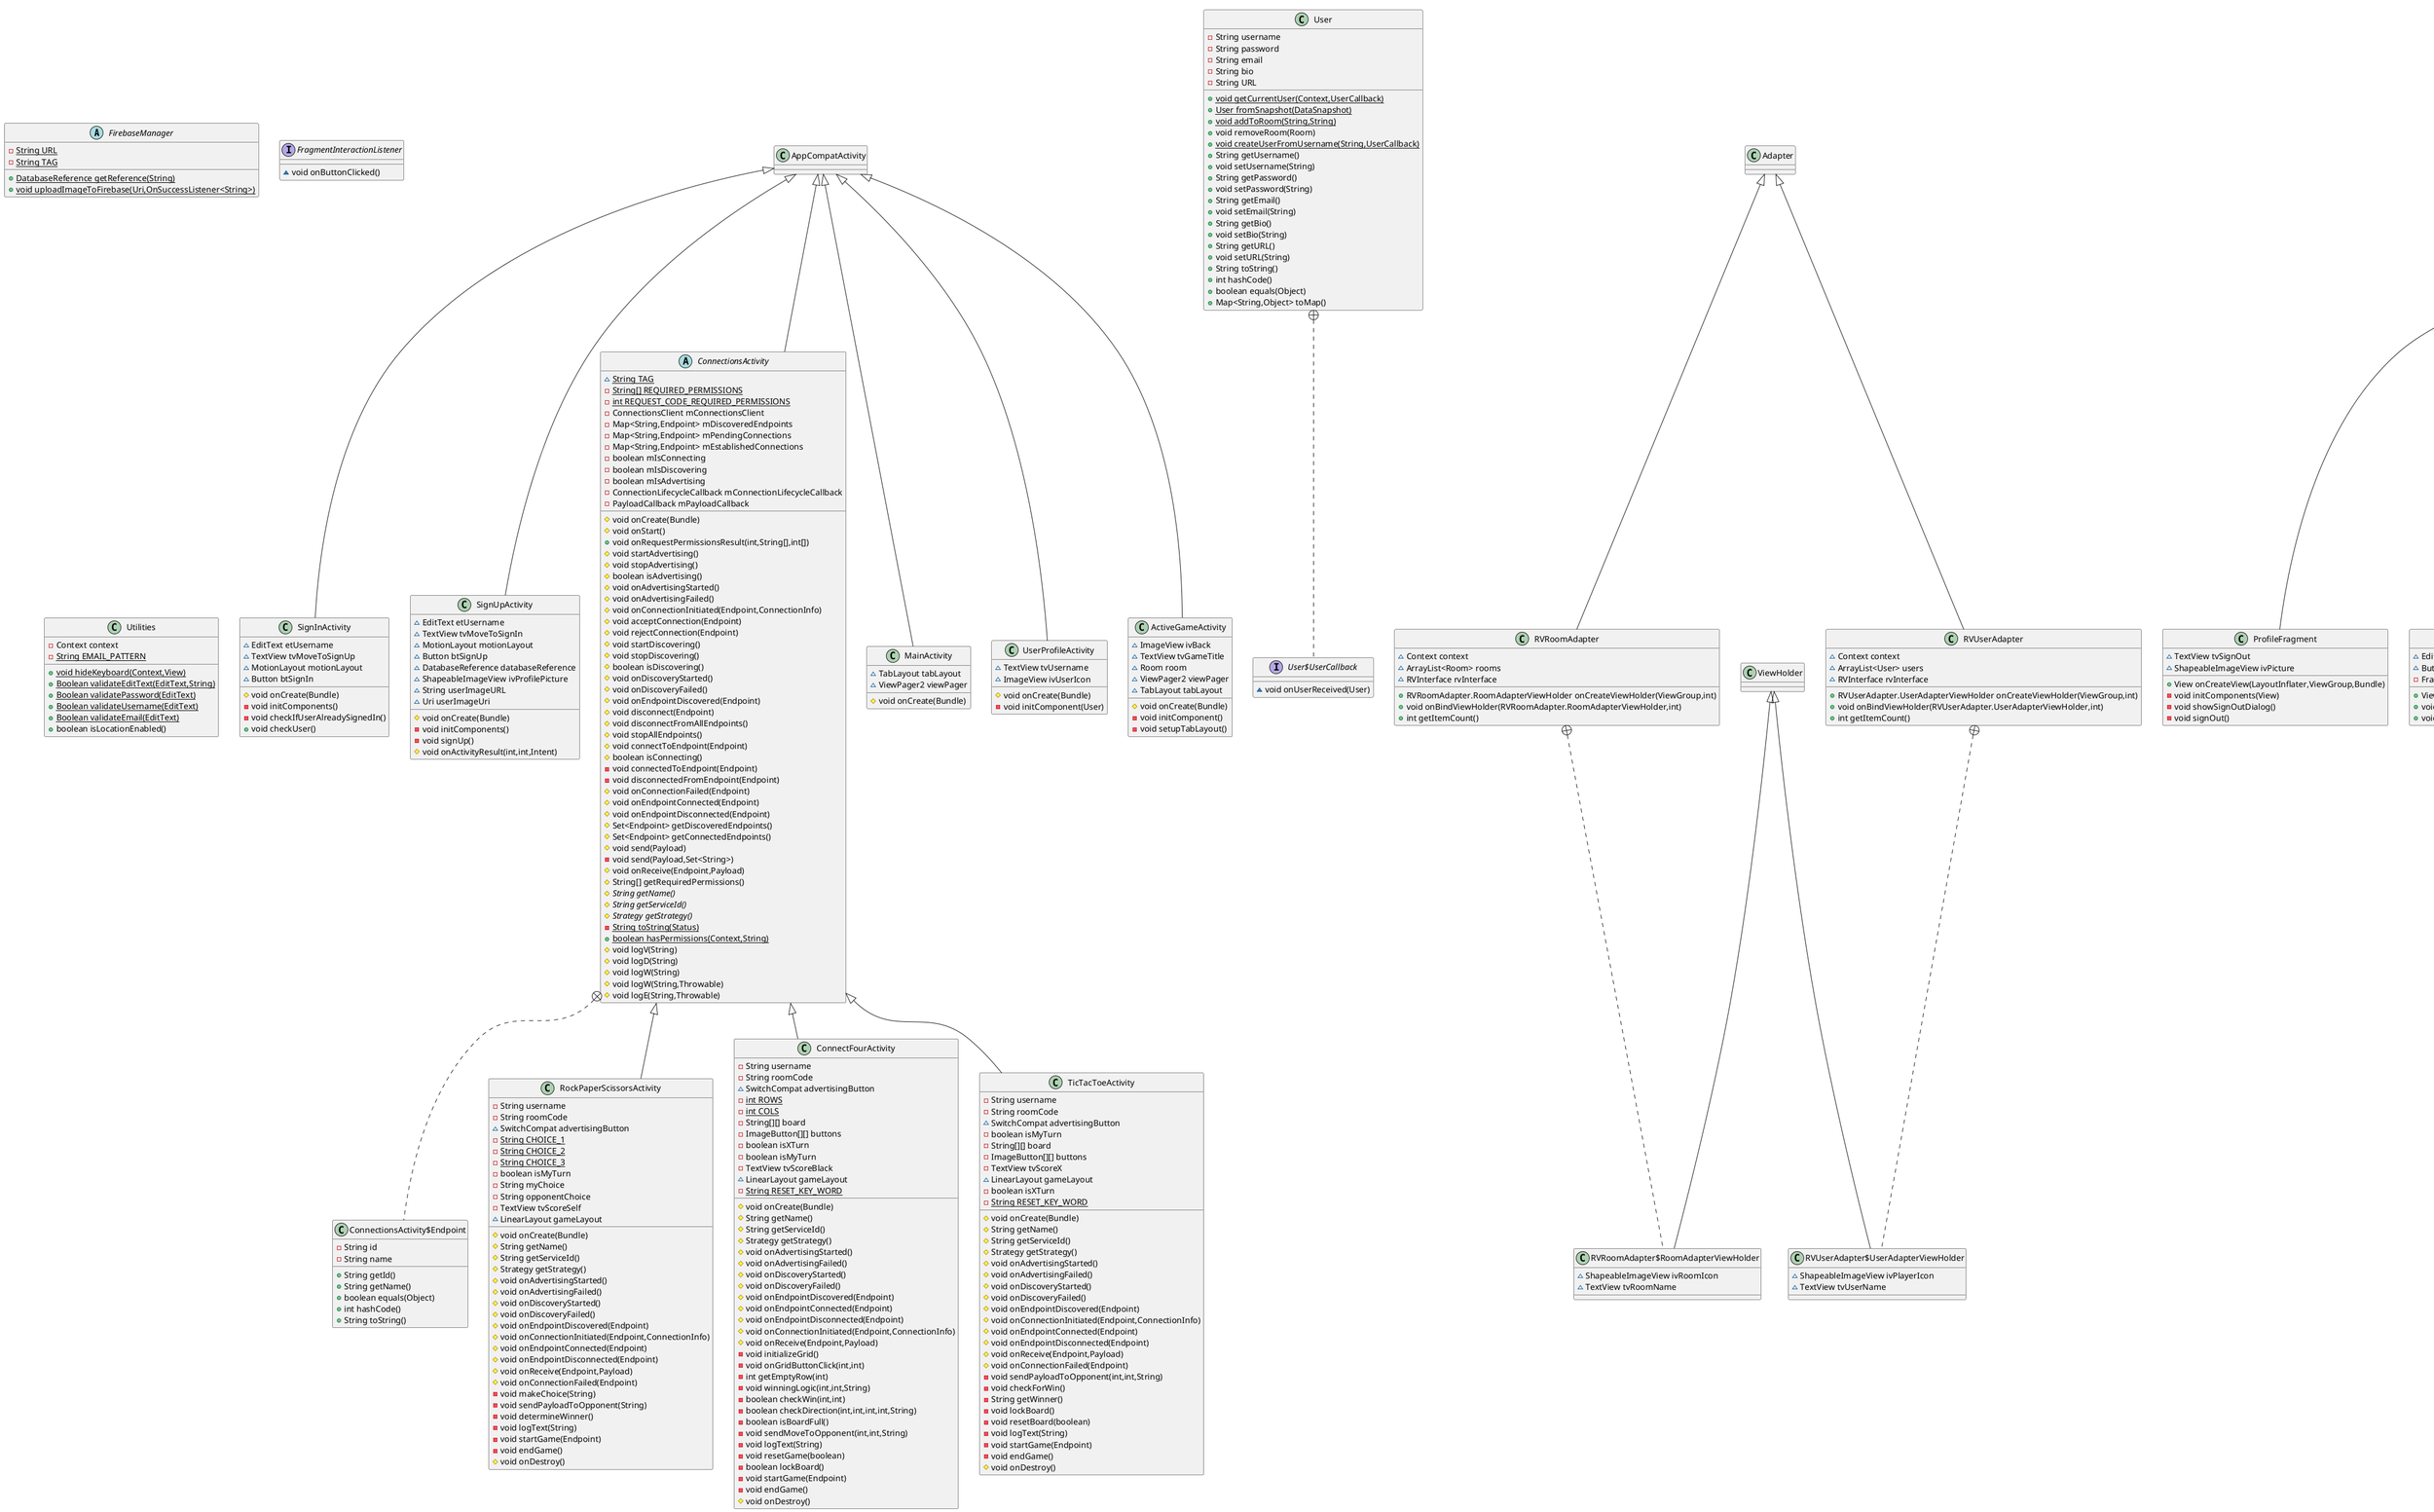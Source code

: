@startuml
abstract class FirebaseManager {
- {static} String URL
- {static} String TAG
+ {static} DatabaseReference getReference(String)
+ {static} void uploadImageToFirebase(Uri,OnSuccessListener<String>)
}


class SignInActivity {
~ EditText etUsername
~ TextView tvMoveToSignUp
~ MotionLayout motionLayout
~ Button btSignIn
# void onCreate(Bundle)
- void initComponents()
- void checkIfUserAlreadySignedIn()
+ void checkUser()
}


class User {
- String username
- String password
- String email
- String bio
- String URL
+ {static} void getCurrentUser(Context,UserCallback)
+ {static} User fromSnapshot(DataSnapshot)
+ {static} void addToRoom(String,String)
+ void removeRoom(Room)
+ {static} void createUserFromUsername(String,UserCallback)
+ String getUsername()
+ void setUsername(String)
+ String getPassword()
+ void setPassword(String)
+ String getEmail()
+ void setEmail(String)
+ String getBio()
+ void setBio(String)
+ String getURL()
+ void setURL(String)
+ String toString()
+ int hashCode()
+ boolean equals(Object)
+ Map<String,Object> toMap()
}


interface User$UserCallback {
~ void onUserReceived(User)
}

class SignUpActivity {
~ EditText etUsername
~ TextView tvMoveToSignIn
~ MotionLayout motionLayout
~ Button btSignUp
~ DatabaseReference databaseReference
~ ShapeableImageView ivProfilePicture
~ String userImageURL
~ Uri userImageUri
# void onCreate(Bundle)
- void initComponents()
- void signUp()
# void onActivityResult(int,int,Intent)
}


class RVRoomAdapter {
~ Context context
~ ArrayList<Room> rooms
~ RVInterface rvInterface
+ RVRoomAdapter.RoomAdapterViewHolder onCreateViewHolder(ViewGroup,int)
+ void onBindViewHolder(RVRoomAdapter.RoomAdapterViewHolder,int)
+ int getItemCount()
}


class RVRoomAdapter$RoomAdapterViewHolder {
~ ShapeableImageView ivRoomIcon
~ TextView tvRoomName
}

abstract class ConnectionsActivity {
~ {static} String TAG
- {static} String[] REQUIRED_PERMISSIONS
- {static} int REQUEST_CODE_REQUIRED_PERMISSIONS
- ConnectionsClient mConnectionsClient
- Map<String,Endpoint> mDiscoveredEndpoints
- Map<String,Endpoint> mPendingConnections
- Map<String,Endpoint> mEstablishedConnections
- boolean mIsConnecting
- boolean mIsDiscovering
- boolean mIsAdvertising
- ConnectionLifecycleCallback mConnectionLifecycleCallback
- PayloadCallback mPayloadCallback
# void onCreate(Bundle)
# void onStart()
+ void onRequestPermissionsResult(int,String[],int[])
# void startAdvertising()
# void stopAdvertising()
# boolean isAdvertising()
# void onAdvertisingStarted()
# void onAdvertisingFailed()
# void onConnectionInitiated(Endpoint,ConnectionInfo)
# void acceptConnection(Endpoint)
# void rejectConnection(Endpoint)
# void startDiscovering()
# void stopDiscovering()
# boolean isDiscovering()
# void onDiscoveryStarted()
# void onDiscoveryFailed()
# void onEndpointDiscovered(Endpoint)
# void disconnect(Endpoint)
# void disconnectFromAllEndpoints()
# void stopAllEndpoints()
# void connectToEndpoint(Endpoint)
# boolean isConnecting()
- void connectedToEndpoint(Endpoint)
- void disconnectedFromEndpoint(Endpoint)
# void onConnectionFailed(Endpoint)
# void onEndpointConnected(Endpoint)
# void onEndpointDisconnected(Endpoint)
# Set<Endpoint> getDiscoveredEndpoints()
# Set<Endpoint> getConnectedEndpoints()
# void send(Payload)
- void send(Payload,Set<String>)
# void onReceive(Endpoint,Payload)
# String[] getRequiredPermissions()
# {abstract}String getName()
# {abstract}String getServiceId()
# {abstract}Strategy getStrategy()
- {static} String toString(Status)
+ {static} boolean hasPermissions(Context,String)
# void logV(String)
# void logD(String)
# void logW(String)
# void logW(String,Throwable)
# void logE(String,Throwable)
}


class ConnectionsActivity$Endpoint {
- String id
- String name
+ String getId()
+ String getName()
+ boolean equals(Object)
+ int hashCode()
+ String toString()
}


class RockPaperScissorsActivity {
- String username
- String roomCode
~ SwitchCompat advertisingButton
- {static} String CHOICE_1
- {static} String CHOICE_2
- {static} String CHOICE_3
- boolean isMyTurn
- String myChoice
- String opponentChoice
- TextView tvScoreSelf
~ LinearLayout gameLayout
# void onCreate(Bundle)
# String getName()
# String getServiceId()
# Strategy getStrategy()
# void onAdvertisingStarted()
# void onAdvertisingFailed()
# void onDiscoveryStarted()
# void onDiscoveryFailed()
# void onEndpointDiscovered(Endpoint)
# void onConnectionInitiated(Endpoint,ConnectionInfo)
# void onEndpointConnected(Endpoint)
# void onEndpointDisconnected(Endpoint)
# void onReceive(Endpoint,Payload)
# void onConnectionFailed(Endpoint)
- void makeChoice(String)
- void sendPayloadToOpponent(String)
- void determineWinner()
- void logText(String)
- void startGame(Endpoint)
- void endGame()
# void onDestroy()
}


interface FragmentInteractionListener {
~ void onButtonClicked()
}

class ProfileFragment {
~ TextView tvSignOut
~ ShapeableImageView ivPicture
+ View onCreateView(LayoutInflater,ViewGroup,Bundle)
- void initComponents(View)
- void showSignOutDialog()
- void signOut()
}


class JoinGameFragment {
~ EditText etCode
~ Button btJoin
- FragmentInteractionListener fragmentInteractionListener
+ View onCreateView(LayoutInflater,ViewGroup,Bundle)
+ void checkRoom()
+ void setFragmentInteractionListener(FragmentInteractionListener)
}


class GameFragment {
~ ImageView ivAddGame
~ TextView tvEmptyRooms
~ RecyclerView recyclerView
~ ArrayList<Room> games
~ Dialog createJoinGame
+ View onCreateView(LayoutInflater,ViewGroup,Bundle)
- void initComponent(View)
+ void addGame(Room)
+ void clearGames()
- void setupAdapterWithRecyclerView()
- void showPopup()
- void loadRooms(DataSnapshot)
+ void onItemClicked(int)
}


class CreateGameFragment {
~ EditText etCode
~ Button btCreate
~ DatabaseReference databaseReference
~ String roomImageURL
~ Uri roomImageUri
- FragmentInteractionListener fragmentInteractionListener
~ ShapeableImageView ivRoomPic
+ View onCreateView(LayoutInflater,ViewGroup,Bundle)
- void addRoom()
+ void compareRoom(Room)
+ void setFragmentInteractionListener(FragmentInteractionListener)
+ void onActivityResult(int,int,Intent)
}


class MainActivity {
~ TabLayout tabLayout
~ ViewPager2 viewPager
# void onCreate(Bundle)
}


class RoomInfoFragment {
~ TextView tvRoomCode
~ Boolean isHost
~ Room mRoom
+ View onCreateView(LayoutInflater,ViewGroup,Bundle)
- void showLeaveRoomDialog()
- void leaveRoom()
- void showDeleteRoomDialog()
- void deleteRoom()
}


class UserProfileActivity {
~ TextView tvUsername
~ ImageView ivUserIcon
# void onCreate(Bundle)
- void initComponent(User)
}


class ActiveGameActivity {
~ ImageView ivBack
~ TextView tvGameTitle
~ Room room
~ ViewPager2 viewPager
~ TabLayout tabLayout
# void onCreate(Bundle)
- void initComponent()
- void setupTabLayout()
}


class VPAdapter {
- ArrayList<Pair<Fragment,String>> fragmentsList
+ void addFragment(Fragment,String)
+ Fragment createFragment(int)
+ int getItemCount()
+ String getFragmentTitle(int)
}


class Room {
- String code
- ArrayList<User> participants
- User host
+ String getName()
+ void setName(String)
+ String getDescription()
+ void setDescription(String)
+ String getCode()
+ void setCode(String)
+ ArrayList<User> getParticipants()
+ void setParticipants(ArrayList<User>)
+ User getHost()
+ void setHost(User)
+ String getURL()
+ void setURL(String)
+ void addParticipant(User)
+ void updateParticipants()
+ boolean containsParticipant(User)
+ {static} void getCurrentRoom(Context,RoomCallback)
+ {static} void createRoomFromCode(String,RoomCallback)
+ void leave(User)
+ void delete()
+ {static} Room fromSnapshot(DataSnapshot)
+ String toString()
+ Map<String,Object> toMap()
}


interface Room$RoomCallback {
~ void onRoomReceived(Room)
}

interface RVInterface {
~ void onItemClicked(int)
}

class Utilities {
- Context context
- {static} String EMAIL_PATTERN
+ {static} void hideKeyboard(Context,View)
+ {static} Boolean validateEditText(EditText,String)
+ {static} Boolean validatePassword(EditText)
+ {static} Boolean validateUsername(EditText)
+ {static} Boolean validateEmail(EditText)
+ boolean isLocationEnabled()
}


class ConnectFourActivity {
- String username
- String roomCode
~ SwitchCompat advertisingButton
- {static} int ROWS
- {static} int COLS
- String[][] board
- ImageButton[][] buttons
- boolean isXTurn
- boolean isMyTurn
- TextView tvScoreBlack
~ LinearLayout gameLayout
- {static} String RESET_KEY_WORD
# void onCreate(Bundle)
# String getName()
# String getServiceId()
# Strategy getStrategy()
# void onAdvertisingStarted()
# void onAdvertisingFailed()
# void onDiscoveryStarted()
# void onDiscoveryFailed()
# void onEndpointDiscovered(Endpoint)
# void onEndpointConnected(Endpoint)
# void onEndpointDisconnected(Endpoint)
# void onConnectionInitiated(Endpoint,ConnectionInfo)
# void onReceive(Endpoint,Payload)
- void initializeGrid()
- void onGridButtonClick(int,int)
- int getEmptyRow(int)
- void winningLogic(int,int,String)
- boolean checkWin(int,int)
- boolean checkDirection(int,int,int,int,String)
- boolean isBoardFull()
- void sendMoveToOpponent(int,int,String)
- void logText(String)
- void resetGame(boolean)
- boolean lockBoard()
- void startGame(Endpoint)
- void endGame()
# void onDestroy()
}


class TicTacToeActivity {
- String username
- String roomCode
~ SwitchCompat advertisingButton
- boolean isMyTurn
- String[][] board
- ImageButton[][] buttons
- TextView tvScoreX
~ LinearLayout gameLayout
- boolean isXTurn
- {static} String RESET_KEY_WORD
# void onCreate(Bundle)
# String getName()
# String getServiceId()
# Strategy getStrategy()
# void onAdvertisingStarted()
# void onAdvertisingFailed()
# void onDiscoveryStarted()
# void onDiscoveryFailed()
# void onEndpointDiscovered(Endpoint)
# void onConnectionInitiated(Endpoint,ConnectionInfo)
# void onEndpointConnected(Endpoint)
# void onEndpointDisconnected(Endpoint)
# void onReceive(Endpoint,Payload)
# void onConnectionFailed(Endpoint)
- void sendPayloadToOpponent(int,int,String)
- void checkForWin()
- String getWinner()
- void lockBoard()
- void resetBoard(boolean)
- void logText(String)
- void startGame(Endpoint)
- void endGame()
# void onDestroy()
}


class ArcadeFragment {
~ TextView tvHeadline
+ View onCreateView(LayoutInflater,ViewGroup,Bundle)
}


class ParticipantsListFragment {
~ ArrayList<User> participants
~ RecyclerView recyclerView
+ View onCreateView(LayoutInflater,ViewGroup,Bundle)
- void populateParticipantsArray()
- void setupAdapterWithRecyclerView()
+ void onItemClicked(int)
}


class AboutFragment {
+ View onCreateView(LayoutInflater,ViewGroup,Bundle)
}

class RVUserAdapter {
~ Context context
~ ArrayList<User> users
~ RVInterface rvInterface
+ RVUserAdapter.UserAdapterViewHolder onCreateViewHolder(ViewGroup,int)
+ void onBindViewHolder(RVUserAdapter.UserAdapterViewHolder,int)
+ int getItemCount()
}


class RVUserAdapter$UserAdapterViewHolder {
~ ShapeableImageView ivPlayerIcon
~ TextView tvUserName
}



AppCompatActivity <|-- SignInActivity
User +.. User$UserCallback
AppCompatActivity <|-- SignUpActivity
Adapter <|-- RVRoomAdapter
RVRoomAdapter +.. RVRoomAdapter$RoomAdapterViewHolder
ViewHolder <|-- RVRoomAdapter$RoomAdapterViewHolder
AppCompatActivity <|-- ConnectionsActivity
ConnectionsActivity +.. ConnectionsActivity$Endpoint
ConnectionsActivity <|-- RockPaperScissorsActivity
Fragment <|-- ProfileFragment
Fragment <|-- JoinGameFragment
RVInterface <|.. GameFragment
Fragment <|-- GameFragment
Fragment <|-- CreateGameFragment
AppCompatActivity <|-- MainActivity
Fragment <|-- RoomInfoFragment
AppCompatActivity <|-- UserProfileActivity
AppCompatActivity <|-- ActiveGameActivity
FragmentStateAdapter <|-- VPAdapter
Room +.. Room$RoomCallback
ConnectionsActivity <|-- ConnectFourActivity
ConnectionsActivity <|-- TicTacToeActivity
Fragment <|-- ArcadeFragment
RVInterface <|.. ParticipantsListFragment
Fragment <|-- ParticipantsListFragment
Fragment <|-- AboutFragment
Adapter <|-- RVUserAdapter
RVUserAdapter +.. RVUserAdapter$UserAdapterViewHolder
ViewHolder <|-- RVUserAdapter$UserAdapterViewHolder
@enduml